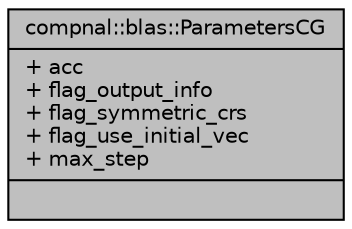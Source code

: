 digraph "compnal::blas::ParametersCG"
{
 // INTERACTIVE_SVG=YES
 // LATEX_PDF_SIZE
  edge [fontname="Helvetica",fontsize="10",labelfontname="Helvetica",labelfontsize="10"];
  node [fontname="Helvetica",fontsize="10",shape=record];
  Node1 [label="{compnal::blas::ParametersCG\n|+ acc\l+ flag_output_info\l+ flag_symmetric_crs\l+ flag_use_initial_vec\l+ max_step\l|}",height=0.2,width=0.4,color="black", fillcolor="grey75", style="filled", fontcolor="black",tooltip=" "];
}
